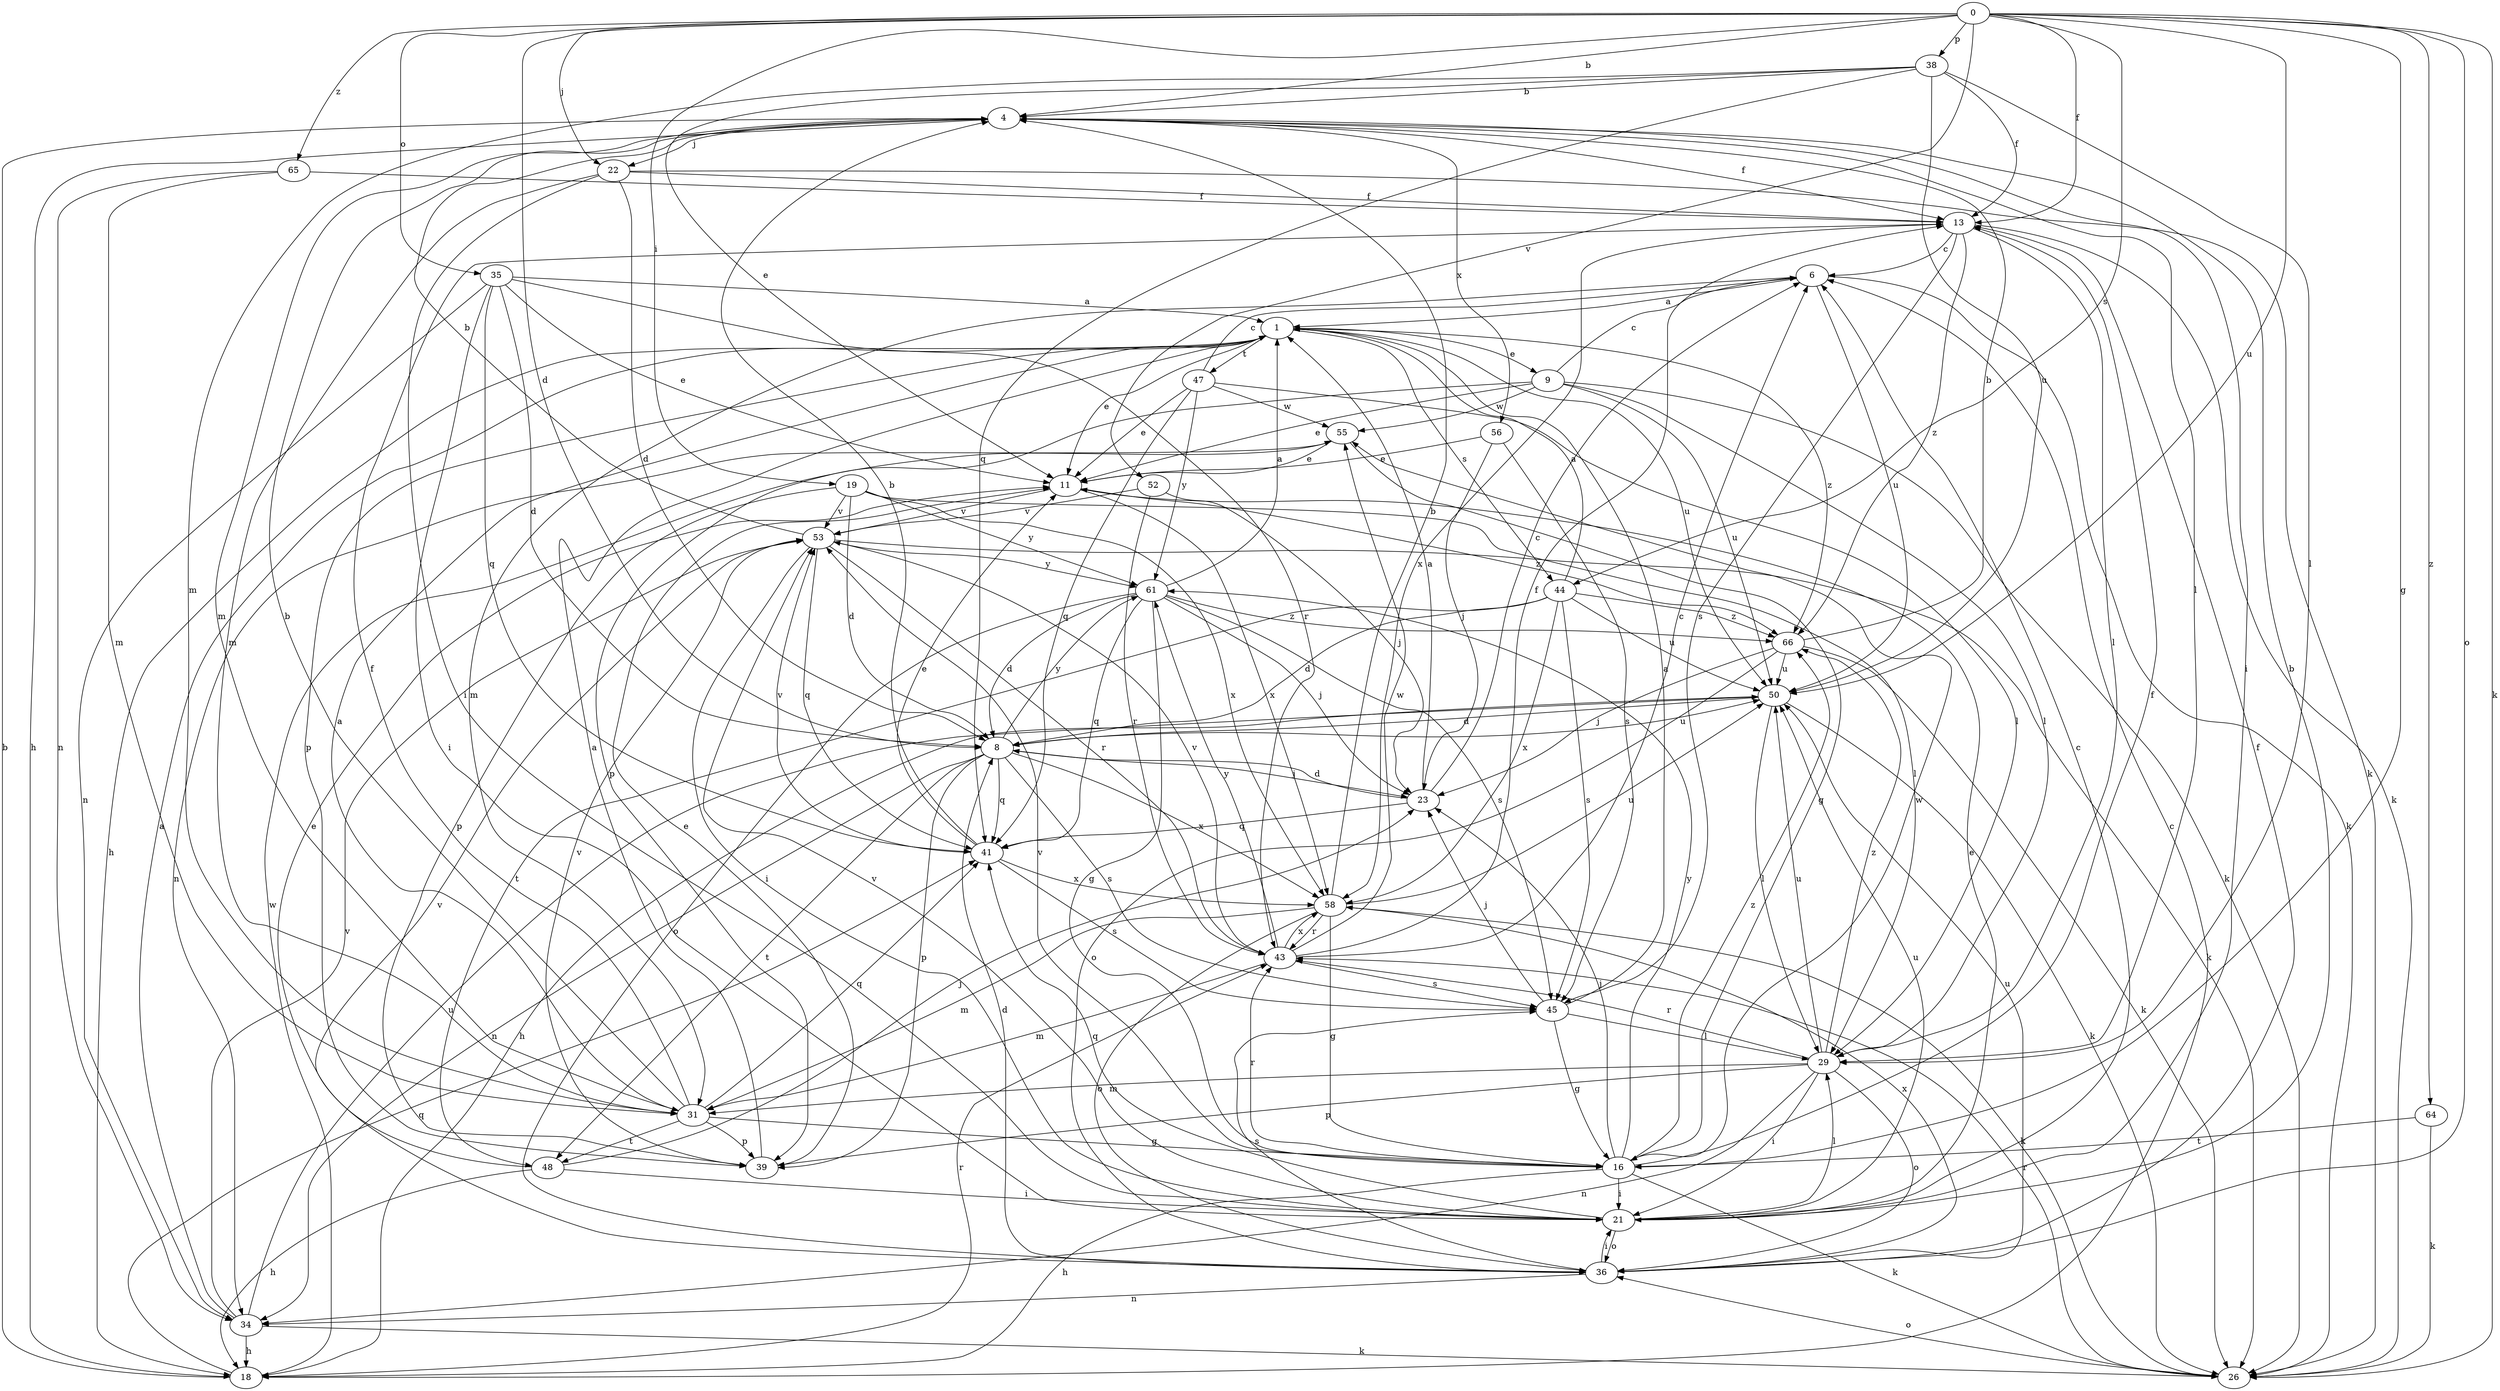 strict digraph  {
0;
1;
4;
6;
8;
9;
11;
13;
16;
18;
19;
21;
22;
23;
26;
29;
31;
34;
35;
36;
38;
39;
41;
43;
44;
45;
47;
48;
50;
52;
53;
55;
56;
58;
61;
64;
65;
66;
0 -> 4  [label=b];
0 -> 8  [label=d];
0 -> 13  [label=f];
0 -> 16  [label=g];
0 -> 19  [label=i];
0 -> 22  [label=j];
0 -> 26  [label=k];
0 -> 35  [label=o];
0 -> 36  [label=o];
0 -> 38  [label=p];
0 -> 44  [label=s];
0 -> 50  [label=u];
0 -> 52  [label=v];
0 -> 64  [label=z];
0 -> 65  [label=z];
1 -> 9  [label=e];
1 -> 11  [label=e];
1 -> 18  [label=h];
1 -> 39  [label=p];
1 -> 44  [label=s];
1 -> 47  [label=t];
1 -> 50  [label=u];
1 -> 66  [label=z];
4 -> 13  [label=f];
4 -> 18  [label=h];
4 -> 21  [label=i];
4 -> 22  [label=j];
4 -> 29  [label=l];
4 -> 31  [label=m];
4 -> 56  [label=x];
6 -> 1  [label=a];
6 -> 26  [label=k];
6 -> 31  [label=m];
6 -> 50  [label=u];
8 -> 23  [label=j];
8 -> 34  [label=n];
8 -> 39  [label=p];
8 -> 41  [label=q];
8 -> 45  [label=s];
8 -> 48  [label=t];
8 -> 50  [label=u];
8 -> 58  [label=x];
8 -> 61  [label=y];
9 -> 6  [label=c];
9 -> 11  [label=e];
9 -> 26  [label=k];
9 -> 29  [label=l];
9 -> 39  [label=p];
9 -> 50  [label=u];
9 -> 55  [label=w];
11 -> 53  [label=v];
11 -> 58  [label=x];
11 -> 66  [label=z];
13 -> 6  [label=c];
13 -> 26  [label=k];
13 -> 29  [label=l];
13 -> 45  [label=s];
13 -> 58  [label=x];
13 -> 66  [label=z];
16 -> 13  [label=f];
16 -> 18  [label=h];
16 -> 21  [label=i];
16 -> 23  [label=j];
16 -> 26  [label=k];
16 -> 43  [label=r];
16 -> 53  [label=v];
16 -> 55  [label=w];
16 -> 61  [label=y];
16 -> 66  [label=z];
18 -> 4  [label=b];
18 -> 6  [label=c];
18 -> 41  [label=q];
18 -> 43  [label=r];
18 -> 55  [label=w];
19 -> 8  [label=d];
19 -> 29  [label=l];
19 -> 39  [label=p];
19 -> 53  [label=v];
19 -> 58  [label=x];
19 -> 61  [label=y];
21 -> 4  [label=b];
21 -> 6  [label=c];
21 -> 11  [label=e];
21 -> 29  [label=l];
21 -> 36  [label=o];
21 -> 41  [label=q];
21 -> 50  [label=u];
21 -> 53  [label=v];
22 -> 8  [label=d];
22 -> 13  [label=f];
22 -> 21  [label=i];
22 -> 26  [label=k];
22 -> 31  [label=m];
23 -> 1  [label=a];
23 -> 6  [label=c];
23 -> 8  [label=d];
23 -> 41  [label=q];
26 -> 36  [label=o];
26 -> 43  [label=r];
29 -> 21  [label=i];
29 -> 31  [label=m];
29 -> 34  [label=n];
29 -> 36  [label=o];
29 -> 39  [label=p];
29 -> 43  [label=r];
29 -> 50  [label=u];
29 -> 66  [label=z];
31 -> 1  [label=a];
31 -> 4  [label=b];
31 -> 13  [label=f];
31 -> 16  [label=g];
31 -> 39  [label=p];
31 -> 41  [label=q];
31 -> 48  [label=t];
34 -> 1  [label=a];
34 -> 18  [label=h];
34 -> 26  [label=k];
34 -> 50  [label=u];
34 -> 53  [label=v];
35 -> 1  [label=a];
35 -> 8  [label=d];
35 -> 11  [label=e];
35 -> 21  [label=i];
35 -> 34  [label=n];
35 -> 41  [label=q];
35 -> 43  [label=r];
36 -> 8  [label=d];
36 -> 13  [label=f];
36 -> 21  [label=i];
36 -> 34  [label=n];
36 -> 45  [label=s];
36 -> 50  [label=u];
36 -> 53  [label=v];
36 -> 58  [label=x];
38 -> 4  [label=b];
38 -> 11  [label=e];
38 -> 13  [label=f];
38 -> 29  [label=l];
38 -> 31  [label=m];
38 -> 41  [label=q];
38 -> 50  [label=u];
39 -> 1  [label=a];
39 -> 11  [label=e];
39 -> 53  [label=v];
41 -> 4  [label=b];
41 -> 11  [label=e];
41 -> 45  [label=s];
41 -> 53  [label=v];
41 -> 58  [label=x];
43 -> 6  [label=c];
43 -> 13  [label=f];
43 -> 31  [label=m];
43 -> 45  [label=s];
43 -> 53  [label=v];
43 -> 55  [label=w];
43 -> 58  [label=x];
43 -> 61  [label=y];
44 -> 1  [label=a];
44 -> 8  [label=d];
44 -> 45  [label=s];
44 -> 48  [label=t];
44 -> 50  [label=u];
44 -> 58  [label=x];
44 -> 66  [label=z];
45 -> 1  [label=a];
45 -> 16  [label=g];
45 -> 23  [label=j];
45 -> 29  [label=l];
47 -> 6  [label=c];
47 -> 11  [label=e];
47 -> 29  [label=l];
47 -> 41  [label=q];
47 -> 55  [label=w];
47 -> 61  [label=y];
48 -> 11  [label=e];
48 -> 18  [label=h];
48 -> 21  [label=i];
48 -> 23  [label=j];
50 -> 8  [label=d];
50 -> 18  [label=h];
50 -> 26  [label=k];
50 -> 29  [label=l];
52 -> 23  [label=j];
52 -> 43  [label=r];
52 -> 53  [label=v];
53 -> 4  [label=b];
53 -> 21  [label=i];
53 -> 26  [label=k];
53 -> 41  [label=q];
53 -> 43  [label=r];
53 -> 61  [label=y];
55 -> 11  [label=e];
55 -> 16  [label=g];
55 -> 34  [label=n];
56 -> 11  [label=e];
56 -> 23  [label=j];
56 -> 45  [label=s];
58 -> 4  [label=b];
58 -> 16  [label=g];
58 -> 26  [label=k];
58 -> 31  [label=m];
58 -> 36  [label=o];
58 -> 43  [label=r];
58 -> 50  [label=u];
61 -> 1  [label=a];
61 -> 8  [label=d];
61 -> 16  [label=g];
61 -> 23  [label=j];
61 -> 36  [label=o];
61 -> 41  [label=q];
61 -> 45  [label=s];
61 -> 66  [label=z];
64 -> 26  [label=k];
64 -> 16  [label=t];
65 -> 13  [label=f];
65 -> 31  [label=m];
65 -> 34  [label=n];
66 -> 4  [label=b];
66 -> 23  [label=j];
66 -> 26  [label=k];
66 -> 36  [label=o];
66 -> 50  [label=u];
}
